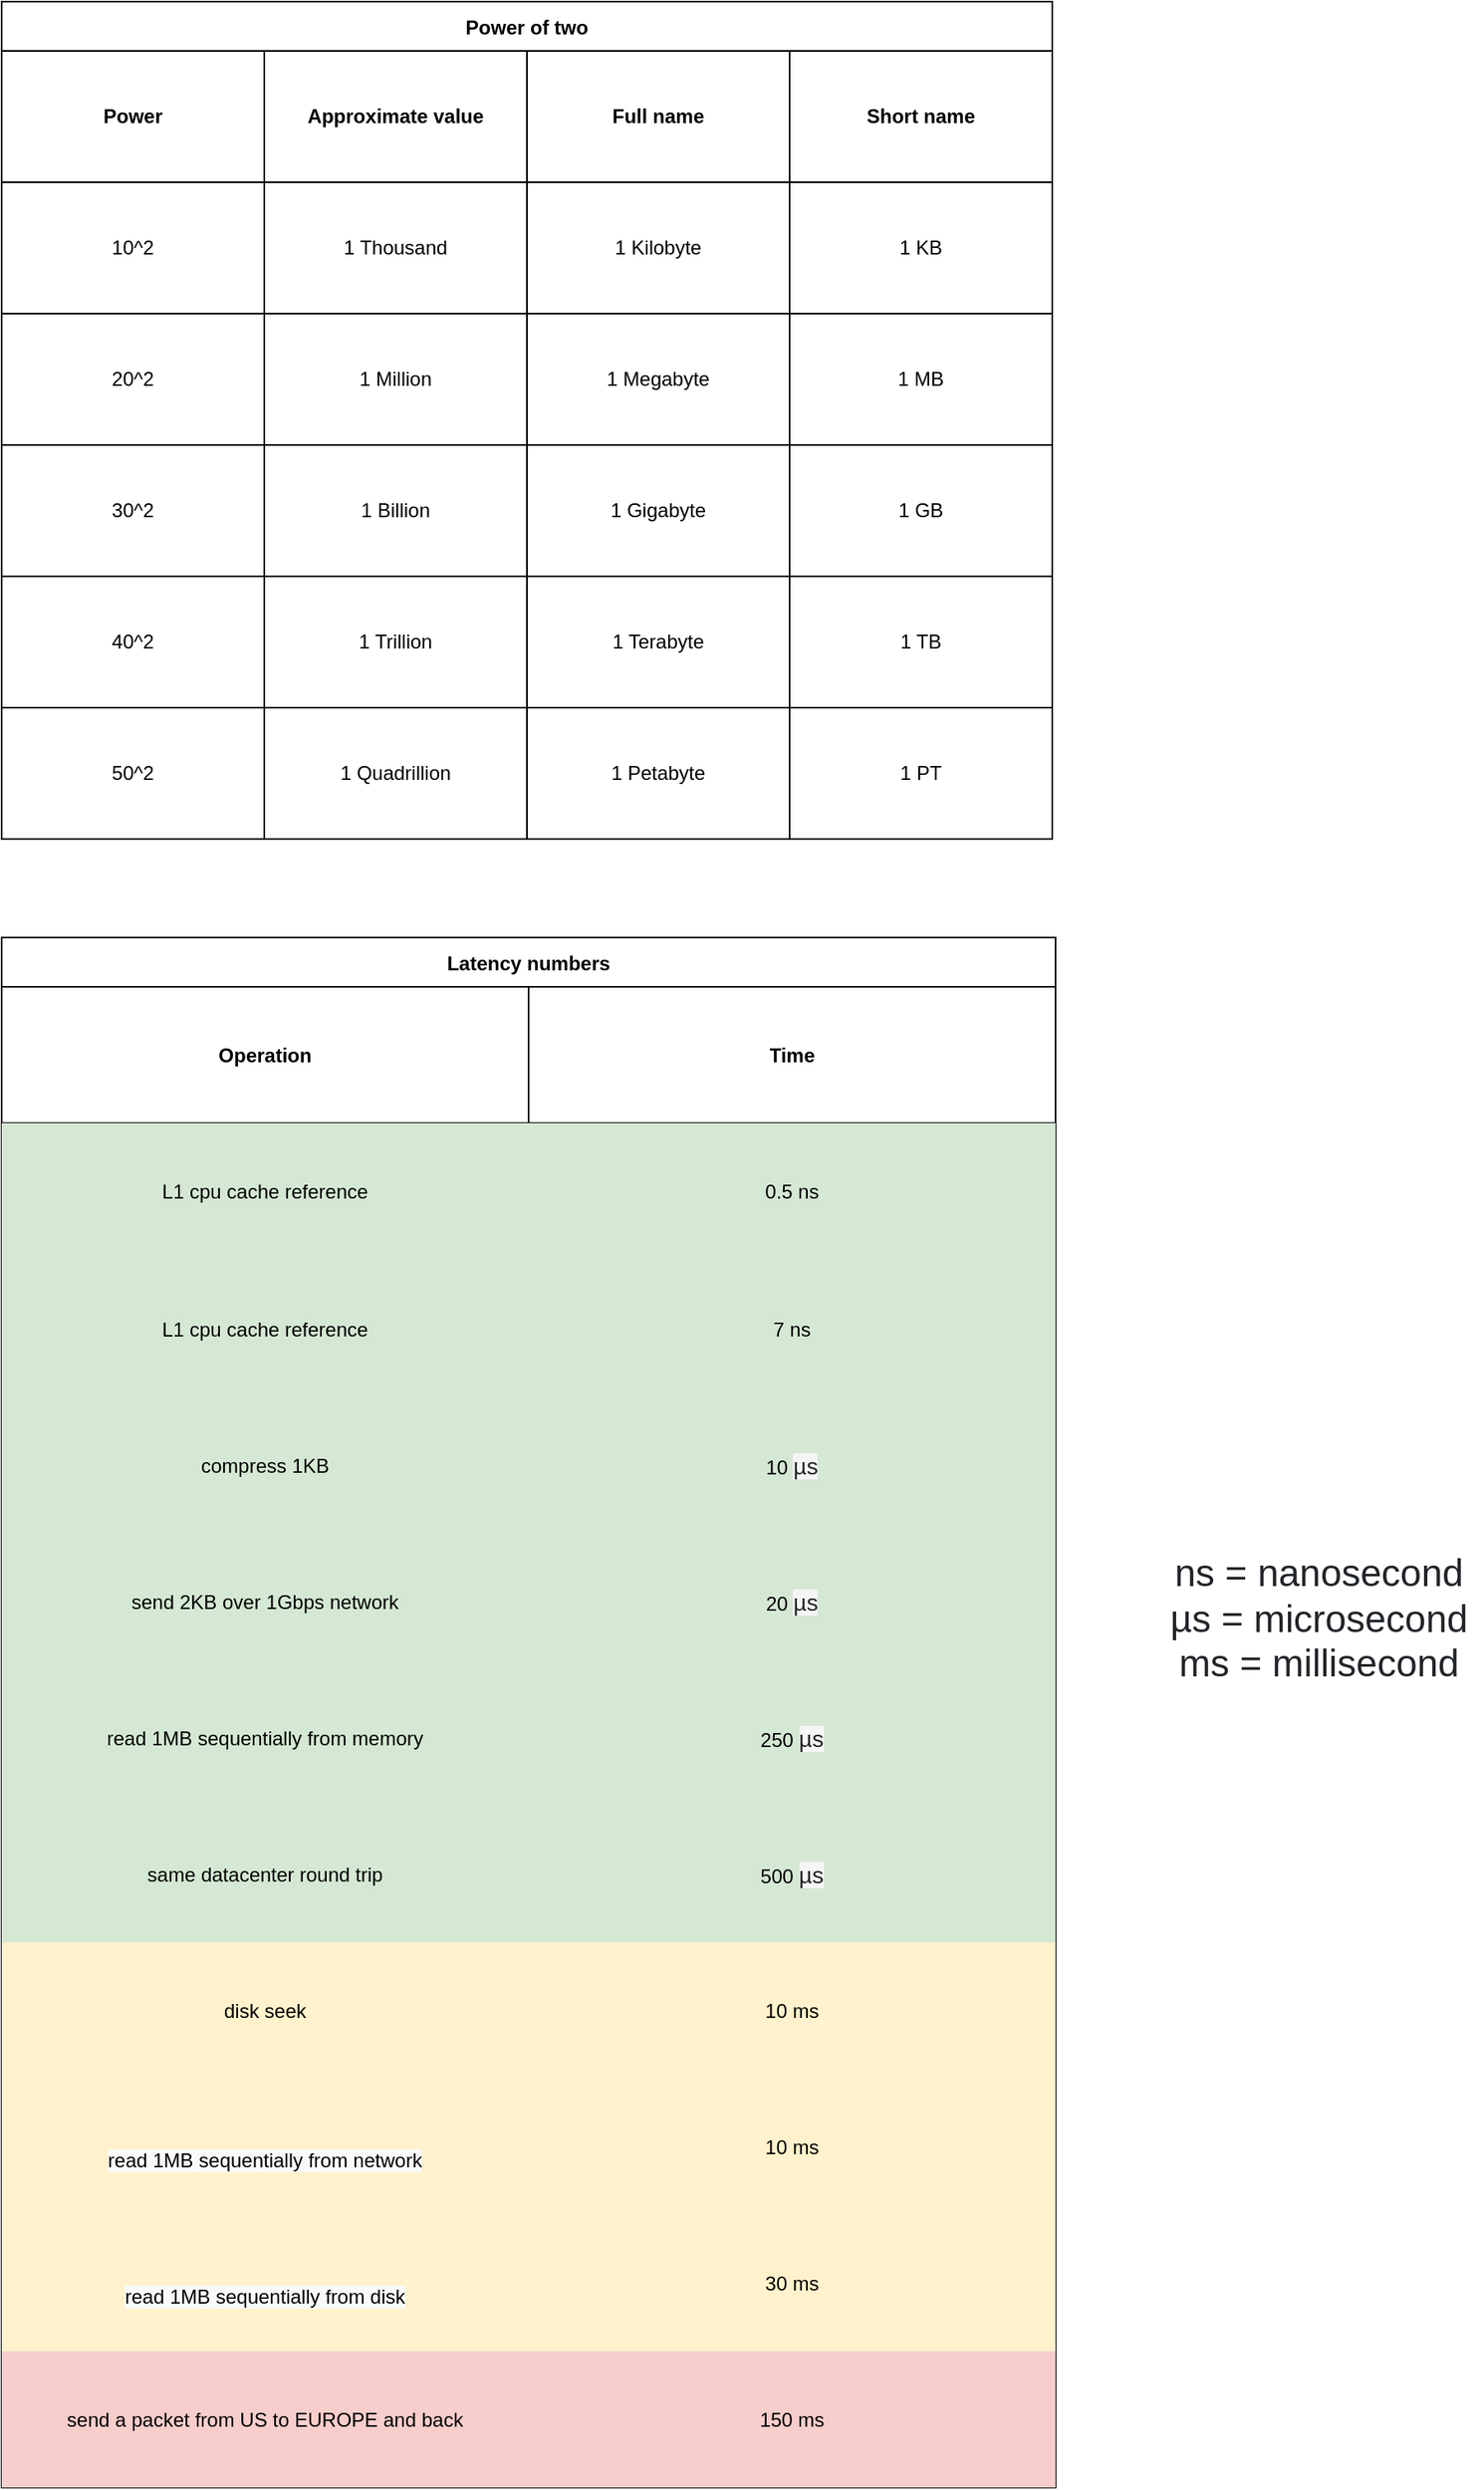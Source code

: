 <mxfile version="17.5.0" type="github">
  <diagram id="g3CtEzm-KW7EdWQkcx4e" name="Page-1">
    <mxGraphModel dx="2920" dy="-4388" grid="1" gridSize="10" guides="1" tooltips="1" connect="1" arrows="1" fold="1" page="1" pageScale="1" pageWidth="850" pageHeight="1100" math="0" shadow="0">
      <root>
        <mxCell id="0" />
        <mxCell id="1" parent="0" />
        <mxCell id="K6x-xO4snEjp7yJNrdDc-1" value="Power of two" style="shape=table;startSize=30;container=1;collapsible=0;childLayout=tableLayout;fontStyle=1;align=center;" vertex="1" parent="1">
          <mxGeometry x="-1052" y="5600" width="640" height="510" as="geometry" />
        </mxCell>
        <mxCell id="K6x-xO4snEjp7yJNrdDc-2" style="shape=tableRow;horizontal=0;startSize=0;swimlaneHead=0;swimlaneBody=0;top=0;left=0;bottom=0;right=0;collapsible=0;dropTarget=0;fillColor=none;points=[[0,0.5],[1,0.5]];portConstraint=eastwest;" vertex="1" parent="K6x-xO4snEjp7yJNrdDc-1">
          <mxGeometry y="30" width="640" height="80" as="geometry" />
        </mxCell>
        <mxCell id="K6x-xO4snEjp7yJNrdDc-3" value="&lt;b&gt;Power&lt;/b&gt;" style="shape=partialRectangle;html=1;whiteSpace=wrap;connectable=0;fillColor=none;top=0;left=0;bottom=0;right=0;overflow=hidden;" vertex="1" parent="K6x-xO4snEjp7yJNrdDc-2">
          <mxGeometry width="160" height="80" as="geometry">
            <mxRectangle width="160" height="80" as="alternateBounds" />
          </mxGeometry>
        </mxCell>
        <mxCell id="K6x-xO4snEjp7yJNrdDc-4" value="&lt;b&gt;Approximate value&lt;/b&gt;" style="shape=partialRectangle;html=1;whiteSpace=wrap;connectable=0;fillColor=none;top=0;left=0;bottom=0;right=0;overflow=hidden;" vertex="1" parent="K6x-xO4snEjp7yJNrdDc-2">
          <mxGeometry x="160" width="160" height="80" as="geometry">
            <mxRectangle width="160" height="80" as="alternateBounds" />
          </mxGeometry>
        </mxCell>
        <mxCell id="K6x-xO4snEjp7yJNrdDc-5" value="&lt;b&gt;Full name&lt;/b&gt;" style="shape=partialRectangle;html=1;whiteSpace=wrap;connectable=0;fillColor=none;top=0;left=0;bottom=0;right=0;overflow=hidden;" vertex="1" parent="K6x-xO4snEjp7yJNrdDc-2">
          <mxGeometry x="320" width="160" height="80" as="geometry">
            <mxRectangle width="160" height="80" as="alternateBounds" />
          </mxGeometry>
        </mxCell>
        <mxCell id="K6x-xO4snEjp7yJNrdDc-6" value="&lt;b&gt;Short name&lt;/b&gt;" style="shape=partialRectangle;html=1;whiteSpace=wrap;connectable=0;fillColor=none;top=0;left=0;bottom=0;right=0;overflow=hidden;" vertex="1" parent="K6x-xO4snEjp7yJNrdDc-2">
          <mxGeometry x="480" width="160" height="80" as="geometry">
            <mxRectangle width="160" height="80" as="alternateBounds" />
          </mxGeometry>
        </mxCell>
        <mxCell id="K6x-xO4snEjp7yJNrdDc-7" value="" style="shape=tableRow;horizontal=0;startSize=0;swimlaneHead=0;swimlaneBody=0;top=0;left=0;bottom=0;right=0;collapsible=0;dropTarget=0;fillColor=none;points=[[0,0.5],[1,0.5]];portConstraint=eastwest;" vertex="1" parent="K6x-xO4snEjp7yJNrdDc-1">
          <mxGeometry y="110" width="640" height="80" as="geometry" />
        </mxCell>
        <mxCell id="K6x-xO4snEjp7yJNrdDc-8" value="10^2" style="shape=partialRectangle;html=1;whiteSpace=wrap;connectable=0;fillColor=none;top=0;left=0;bottom=0;right=0;overflow=hidden;" vertex="1" parent="K6x-xO4snEjp7yJNrdDc-7">
          <mxGeometry width="160" height="80" as="geometry">
            <mxRectangle width="160" height="80" as="alternateBounds" />
          </mxGeometry>
        </mxCell>
        <mxCell id="K6x-xO4snEjp7yJNrdDc-9" value="1 Thousand" style="shape=partialRectangle;html=1;whiteSpace=wrap;connectable=0;fillColor=none;top=0;left=0;bottom=0;right=0;overflow=hidden;" vertex="1" parent="K6x-xO4snEjp7yJNrdDc-7">
          <mxGeometry x="160" width="160" height="80" as="geometry">
            <mxRectangle width="160" height="80" as="alternateBounds" />
          </mxGeometry>
        </mxCell>
        <mxCell id="K6x-xO4snEjp7yJNrdDc-10" value="1 Kilobyte" style="shape=partialRectangle;html=1;whiteSpace=wrap;connectable=0;fillColor=none;top=0;left=0;bottom=0;right=0;overflow=hidden;" vertex="1" parent="K6x-xO4snEjp7yJNrdDc-7">
          <mxGeometry x="320" width="160" height="80" as="geometry">
            <mxRectangle width="160" height="80" as="alternateBounds" />
          </mxGeometry>
        </mxCell>
        <mxCell id="K6x-xO4snEjp7yJNrdDc-11" value="1 KB" style="shape=partialRectangle;html=1;whiteSpace=wrap;connectable=0;fillColor=none;top=0;left=0;bottom=0;right=0;overflow=hidden;" vertex="1" parent="K6x-xO4snEjp7yJNrdDc-7">
          <mxGeometry x="480" width="160" height="80" as="geometry">
            <mxRectangle width="160" height="80" as="alternateBounds" />
          </mxGeometry>
        </mxCell>
        <mxCell id="K6x-xO4snEjp7yJNrdDc-12" value="" style="shape=tableRow;horizontal=0;startSize=0;swimlaneHead=0;swimlaneBody=0;top=0;left=0;bottom=0;right=0;collapsible=0;dropTarget=0;fillColor=none;points=[[0,0.5],[1,0.5]];portConstraint=eastwest;" vertex="1" parent="K6x-xO4snEjp7yJNrdDc-1">
          <mxGeometry y="190" width="640" height="80" as="geometry" />
        </mxCell>
        <mxCell id="K6x-xO4snEjp7yJNrdDc-13" value="20^2" style="shape=partialRectangle;html=1;whiteSpace=wrap;connectable=0;fillColor=none;top=0;left=0;bottom=0;right=0;overflow=hidden;" vertex="1" parent="K6x-xO4snEjp7yJNrdDc-12">
          <mxGeometry width="160" height="80" as="geometry">
            <mxRectangle width="160" height="80" as="alternateBounds" />
          </mxGeometry>
        </mxCell>
        <mxCell id="K6x-xO4snEjp7yJNrdDc-14" value="1 Million" style="shape=partialRectangle;html=1;whiteSpace=wrap;connectable=0;fillColor=none;top=0;left=0;bottom=0;right=0;overflow=hidden;" vertex="1" parent="K6x-xO4snEjp7yJNrdDc-12">
          <mxGeometry x="160" width="160" height="80" as="geometry">
            <mxRectangle width="160" height="80" as="alternateBounds" />
          </mxGeometry>
        </mxCell>
        <mxCell id="K6x-xO4snEjp7yJNrdDc-15" value="1 Megabyte" style="shape=partialRectangle;html=1;whiteSpace=wrap;connectable=0;fillColor=none;top=0;left=0;bottom=0;right=0;overflow=hidden;" vertex="1" parent="K6x-xO4snEjp7yJNrdDc-12">
          <mxGeometry x="320" width="160" height="80" as="geometry">
            <mxRectangle width="160" height="80" as="alternateBounds" />
          </mxGeometry>
        </mxCell>
        <mxCell id="K6x-xO4snEjp7yJNrdDc-16" value="1 MB" style="shape=partialRectangle;html=1;whiteSpace=wrap;connectable=0;fillColor=none;top=0;left=0;bottom=0;right=0;overflow=hidden;" vertex="1" parent="K6x-xO4snEjp7yJNrdDc-12">
          <mxGeometry x="480" width="160" height="80" as="geometry">
            <mxRectangle width="160" height="80" as="alternateBounds" />
          </mxGeometry>
        </mxCell>
        <mxCell id="K6x-xO4snEjp7yJNrdDc-17" value="" style="shape=tableRow;horizontal=0;startSize=0;swimlaneHead=0;swimlaneBody=0;top=0;left=0;bottom=0;right=0;collapsible=0;dropTarget=0;fillColor=none;points=[[0,0.5],[1,0.5]];portConstraint=eastwest;" vertex="1" parent="K6x-xO4snEjp7yJNrdDc-1">
          <mxGeometry y="270" width="640" height="80" as="geometry" />
        </mxCell>
        <mxCell id="K6x-xO4snEjp7yJNrdDc-18" value="30^2" style="shape=partialRectangle;html=1;whiteSpace=wrap;connectable=0;fillColor=none;top=0;left=0;bottom=0;right=0;overflow=hidden;" vertex="1" parent="K6x-xO4snEjp7yJNrdDc-17">
          <mxGeometry width="160" height="80" as="geometry">
            <mxRectangle width="160" height="80" as="alternateBounds" />
          </mxGeometry>
        </mxCell>
        <mxCell id="K6x-xO4snEjp7yJNrdDc-19" value="1 Billion" style="shape=partialRectangle;html=1;whiteSpace=wrap;connectable=0;fillColor=none;top=0;left=0;bottom=0;right=0;overflow=hidden;" vertex="1" parent="K6x-xO4snEjp7yJNrdDc-17">
          <mxGeometry x="160" width="160" height="80" as="geometry">
            <mxRectangle width="160" height="80" as="alternateBounds" />
          </mxGeometry>
        </mxCell>
        <mxCell id="K6x-xO4snEjp7yJNrdDc-20" value="1 Gigabyte" style="shape=partialRectangle;html=1;whiteSpace=wrap;connectable=0;fillColor=none;top=0;left=0;bottom=0;right=0;overflow=hidden;" vertex="1" parent="K6x-xO4snEjp7yJNrdDc-17">
          <mxGeometry x="320" width="160" height="80" as="geometry">
            <mxRectangle width="160" height="80" as="alternateBounds" />
          </mxGeometry>
        </mxCell>
        <mxCell id="K6x-xO4snEjp7yJNrdDc-21" value="1 GB" style="shape=partialRectangle;html=1;whiteSpace=wrap;connectable=0;fillColor=none;top=0;left=0;bottom=0;right=0;overflow=hidden;" vertex="1" parent="K6x-xO4snEjp7yJNrdDc-17">
          <mxGeometry x="480" width="160" height="80" as="geometry">
            <mxRectangle width="160" height="80" as="alternateBounds" />
          </mxGeometry>
        </mxCell>
        <mxCell id="K6x-xO4snEjp7yJNrdDc-22" style="shape=tableRow;horizontal=0;startSize=0;swimlaneHead=0;swimlaneBody=0;top=0;left=0;bottom=0;right=0;collapsible=0;dropTarget=0;fillColor=none;points=[[0,0.5],[1,0.5]];portConstraint=eastwest;" vertex="1" parent="K6x-xO4snEjp7yJNrdDc-1">
          <mxGeometry y="350" width="640" height="80" as="geometry" />
        </mxCell>
        <mxCell id="K6x-xO4snEjp7yJNrdDc-23" value="40^2" style="shape=partialRectangle;html=1;whiteSpace=wrap;connectable=0;fillColor=none;top=0;left=0;bottom=0;right=0;overflow=hidden;" vertex="1" parent="K6x-xO4snEjp7yJNrdDc-22">
          <mxGeometry width="160" height="80" as="geometry">
            <mxRectangle width="160" height="80" as="alternateBounds" />
          </mxGeometry>
        </mxCell>
        <mxCell id="K6x-xO4snEjp7yJNrdDc-24" value="1 Trillion" style="shape=partialRectangle;html=1;whiteSpace=wrap;connectable=0;fillColor=none;top=0;left=0;bottom=0;right=0;overflow=hidden;" vertex="1" parent="K6x-xO4snEjp7yJNrdDc-22">
          <mxGeometry x="160" width="160" height="80" as="geometry">
            <mxRectangle width="160" height="80" as="alternateBounds" />
          </mxGeometry>
        </mxCell>
        <mxCell id="K6x-xO4snEjp7yJNrdDc-25" value="1 Terabyte" style="shape=partialRectangle;html=1;whiteSpace=wrap;connectable=0;fillColor=none;top=0;left=0;bottom=0;right=0;overflow=hidden;" vertex="1" parent="K6x-xO4snEjp7yJNrdDc-22">
          <mxGeometry x="320" width="160" height="80" as="geometry">
            <mxRectangle width="160" height="80" as="alternateBounds" />
          </mxGeometry>
        </mxCell>
        <mxCell id="K6x-xO4snEjp7yJNrdDc-26" value="1 TB" style="shape=partialRectangle;html=1;whiteSpace=wrap;connectable=0;fillColor=none;top=0;left=0;bottom=0;right=0;overflow=hidden;" vertex="1" parent="K6x-xO4snEjp7yJNrdDc-22">
          <mxGeometry x="480" width="160" height="80" as="geometry">
            <mxRectangle width="160" height="80" as="alternateBounds" />
          </mxGeometry>
        </mxCell>
        <mxCell id="K6x-xO4snEjp7yJNrdDc-27" style="shape=tableRow;horizontal=0;startSize=0;swimlaneHead=0;swimlaneBody=0;top=0;left=0;bottom=0;right=0;collapsible=0;dropTarget=0;fillColor=none;points=[[0,0.5],[1,0.5]];portConstraint=eastwest;" vertex="1" parent="K6x-xO4snEjp7yJNrdDc-1">
          <mxGeometry y="430" width="640" height="80" as="geometry" />
        </mxCell>
        <mxCell id="K6x-xO4snEjp7yJNrdDc-28" value="50^2" style="shape=partialRectangle;html=1;whiteSpace=wrap;connectable=0;fillColor=none;top=0;left=0;bottom=0;right=0;overflow=hidden;" vertex="1" parent="K6x-xO4snEjp7yJNrdDc-27">
          <mxGeometry width="160" height="80" as="geometry">
            <mxRectangle width="160" height="80" as="alternateBounds" />
          </mxGeometry>
        </mxCell>
        <mxCell id="K6x-xO4snEjp7yJNrdDc-29" value="1 Quadrillion" style="shape=partialRectangle;html=1;whiteSpace=wrap;connectable=0;fillColor=none;top=0;left=0;bottom=0;right=0;overflow=hidden;" vertex="1" parent="K6x-xO4snEjp7yJNrdDc-27">
          <mxGeometry x="160" width="160" height="80" as="geometry">
            <mxRectangle width="160" height="80" as="alternateBounds" />
          </mxGeometry>
        </mxCell>
        <mxCell id="K6x-xO4snEjp7yJNrdDc-30" value="1 Petabyte" style="shape=partialRectangle;html=1;whiteSpace=wrap;connectable=0;fillColor=none;top=0;left=0;bottom=0;right=0;overflow=hidden;" vertex="1" parent="K6x-xO4snEjp7yJNrdDc-27">
          <mxGeometry x="320" width="160" height="80" as="geometry">
            <mxRectangle width="160" height="80" as="alternateBounds" />
          </mxGeometry>
        </mxCell>
        <mxCell id="K6x-xO4snEjp7yJNrdDc-31" value="1 PT" style="shape=partialRectangle;html=1;whiteSpace=wrap;connectable=0;fillColor=none;top=0;left=0;bottom=0;right=0;overflow=hidden;" vertex="1" parent="K6x-xO4snEjp7yJNrdDc-27">
          <mxGeometry x="480" width="160" height="80" as="geometry">
            <mxRectangle width="160" height="80" as="alternateBounds" />
          </mxGeometry>
        </mxCell>
        <mxCell id="K6x-xO4snEjp7yJNrdDc-32" value="Latency numbers" style="shape=table;startSize=30;container=1;collapsible=0;childLayout=tableLayout;fontStyle=1;align=center;" vertex="1" parent="1">
          <mxGeometry x="-1052" y="6170" width="642" height="944" as="geometry" />
        </mxCell>
        <mxCell id="K6x-xO4snEjp7yJNrdDc-33" value="" style="shape=tableRow;horizontal=0;startSize=0;swimlaneHead=0;swimlaneBody=0;top=0;left=0;bottom=0;right=0;collapsible=0;dropTarget=0;fillColor=none;points=[[0,0.5],[1,0.5]];portConstraint=eastwest;" vertex="1" parent="K6x-xO4snEjp7yJNrdDc-32">
          <mxGeometry y="30" width="642" height="83" as="geometry" />
        </mxCell>
        <mxCell id="K6x-xO4snEjp7yJNrdDc-34" value="&lt;b&gt;Operation&lt;/b&gt;" style="shape=partialRectangle;html=1;whiteSpace=wrap;connectable=0;fillColor=none;top=0;left=0;bottom=0;right=0;overflow=hidden;" vertex="1" parent="K6x-xO4snEjp7yJNrdDc-33">
          <mxGeometry width="321" height="83" as="geometry">
            <mxRectangle width="321" height="83" as="alternateBounds" />
          </mxGeometry>
        </mxCell>
        <mxCell id="K6x-xO4snEjp7yJNrdDc-35" value="&lt;b&gt;Time&lt;/b&gt;" style="shape=partialRectangle;html=1;whiteSpace=wrap;connectable=0;fillColor=none;top=0;left=0;bottom=0;right=0;overflow=hidden;" vertex="1" parent="K6x-xO4snEjp7yJNrdDc-33">
          <mxGeometry x="321" width="321" height="83" as="geometry">
            <mxRectangle width="321" height="83" as="alternateBounds" />
          </mxGeometry>
        </mxCell>
        <mxCell id="K6x-xO4snEjp7yJNrdDc-37" value="" style="shape=tableRow;horizontal=0;startSize=0;swimlaneHead=0;swimlaneBody=0;top=0;left=0;bottom=0;right=0;collapsible=0;dropTarget=0;fillColor=none;points=[[0,0.5],[1,0.5]];portConstraint=eastwest;" vertex="1" parent="K6x-xO4snEjp7yJNrdDc-32">
          <mxGeometry y="113" width="642" height="84" as="geometry" />
        </mxCell>
        <mxCell id="K6x-xO4snEjp7yJNrdDc-38" value="L1 cpu cache reference" style="shape=partialRectangle;html=1;whiteSpace=wrap;connectable=0;fillColor=#d5e8d4;top=0;left=0;bottom=0;right=0;overflow=hidden;strokeColor=#82b366;" vertex="1" parent="K6x-xO4snEjp7yJNrdDc-37">
          <mxGeometry width="321" height="84" as="geometry">
            <mxRectangle width="321" height="84" as="alternateBounds" />
          </mxGeometry>
        </mxCell>
        <mxCell id="K6x-xO4snEjp7yJNrdDc-39" value="0.5 ns" style="shape=partialRectangle;html=1;whiteSpace=wrap;connectable=0;fillColor=#d5e8d4;top=0;left=0;bottom=0;right=0;overflow=hidden;strokeColor=#82b366;" vertex="1" parent="K6x-xO4snEjp7yJNrdDc-37">
          <mxGeometry x="321" width="321" height="84" as="geometry">
            <mxRectangle width="321" height="84" as="alternateBounds" />
          </mxGeometry>
        </mxCell>
        <mxCell id="K6x-xO4snEjp7yJNrdDc-41" value="" style="shape=tableRow;horizontal=0;startSize=0;swimlaneHead=0;swimlaneBody=0;top=0;left=0;bottom=0;right=0;collapsible=0;dropTarget=0;fillColor=none;points=[[0,0.5],[1,0.5]];portConstraint=eastwest;" vertex="1" parent="K6x-xO4snEjp7yJNrdDc-32">
          <mxGeometry y="197" width="642" height="83" as="geometry" />
        </mxCell>
        <mxCell id="K6x-xO4snEjp7yJNrdDc-42" value="&lt;span&gt;L1 cpu cache reference&lt;/span&gt;" style="shape=partialRectangle;html=1;whiteSpace=wrap;connectable=0;fillColor=#d5e8d4;top=0;left=0;bottom=0;right=0;overflow=hidden;strokeColor=#82b366;" vertex="1" parent="K6x-xO4snEjp7yJNrdDc-41">
          <mxGeometry width="321" height="83" as="geometry">
            <mxRectangle width="321" height="83" as="alternateBounds" />
          </mxGeometry>
        </mxCell>
        <mxCell id="K6x-xO4snEjp7yJNrdDc-43" value="7 ns" style="shape=partialRectangle;html=1;whiteSpace=wrap;connectable=0;fillColor=#d5e8d4;top=0;left=0;bottom=0;right=0;overflow=hidden;strokeColor=#82b366;" vertex="1" parent="K6x-xO4snEjp7yJNrdDc-41">
          <mxGeometry x="321" width="321" height="83" as="geometry">
            <mxRectangle width="321" height="83" as="alternateBounds" />
          </mxGeometry>
        </mxCell>
        <mxCell id="K6x-xO4snEjp7yJNrdDc-46" style="shape=tableRow;horizontal=0;startSize=0;swimlaneHead=0;swimlaneBody=0;top=0;left=0;bottom=0;right=0;collapsible=0;dropTarget=0;fillColor=none;points=[[0,0.5],[1,0.5]];portConstraint=eastwest;" vertex="1" parent="K6x-xO4snEjp7yJNrdDc-32">
          <mxGeometry y="280" width="642" height="83" as="geometry" />
        </mxCell>
        <mxCell id="K6x-xO4snEjp7yJNrdDc-47" value="compress 1KB" style="shape=partialRectangle;html=1;whiteSpace=wrap;connectable=0;fillColor=#d5e8d4;top=0;left=0;bottom=0;right=0;overflow=hidden;strokeColor=#82b366;" vertex="1" parent="K6x-xO4snEjp7yJNrdDc-46">
          <mxGeometry width="321" height="83" as="geometry">
            <mxRectangle width="321" height="83" as="alternateBounds" />
          </mxGeometry>
        </mxCell>
        <mxCell id="K6x-xO4snEjp7yJNrdDc-48" value="10&amp;nbsp;&lt;span style=&quot;color: rgb(33 , 37 , 41) ; font-family: , &amp;#34;blinkmacsystemfont&amp;#34; , &amp;#34;segoe ui&amp;#34; , &amp;#34;pingfang sc&amp;#34; , &amp;#34;hiragino sans gb&amp;#34; , &amp;#34;microsoft yahei&amp;#34; , &amp;#34;helvetica neue&amp;#34; , &amp;#34;helvetica&amp;#34; , &amp;#34;arial&amp;#34; , sans-serif , &amp;#34;apple color emoji&amp;#34; , &amp;#34;segoe ui emoji&amp;#34; , &amp;#34;segoe ui symbol&amp;#34; ; font-size: 14px ; background-color: rgb(245 , 245 , 245)&quot;&gt;µs&lt;/span&gt;" style="shape=partialRectangle;html=1;whiteSpace=wrap;connectable=0;fillColor=#d5e8d4;top=0;left=0;bottom=0;right=0;overflow=hidden;strokeColor=#82b366;" vertex="1" parent="K6x-xO4snEjp7yJNrdDc-46">
          <mxGeometry x="321" width="321" height="83" as="geometry">
            <mxRectangle width="321" height="83" as="alternateBounds" />
          </mxGeometry>
        </mxCell>
        <mxCell id="K6x-xO4snEjp7yJNrdDc-49" style="shape=tableRow;horizontal=0;startSize=0;swimlaneHead=0;swimlaneBody=0;top=0;left=0;bottom=0;right=0;collapsible=0;dropTarget=0;fillColor=none;points=[[0,0.5],[1,0.5]];portConstraint=eastwest;" vertex="1" parent="K6x-xO4snEjp7yJNrdDc-32">
          <mxGeometry y="363" width="642" height="83" as="geometry" />
        </mxCell>
        <mxCell id="K6x-xO4snEjp7yJNrdDc-50" value="send 2KB over 1Gbps network" style="shape=partialRectangle;html=1;whiteSpace=wrap;connectable=0;fillColor=#d5e8d4;top=0;left=0;bottom=0;right=0;overflow=hidden;strokeColor=#82b366;" vertex="1" parent="K6x-xO4snEjp7yJNrdDc-49">
          <mxGeometry width="321" height="83" as="geometry">
            <mxRectangle width="321" height="83" as="alternateBounds" />
          </mxGeometry>
        </mxCell>
        <mxCell id="K6x-xO4snEjp7yJNrdDc-51" value="20&amp;nbsp;&lt;span style=&quot;color: rgb(33 , 37 , 41) ; font-family: , &amp;#34;blinkmacsystemfont&amp;#34; , &amp;#34;segoe ui&amp;#34; , &amp;#34;pingfang sc&amp;#34; , &amp;#34;hiragino sans gb&amp;#34; , &amp;#34;microsoft yahei&amp;#34; , &amp;#34;helvetica neue&amp;#34; , &amp;#34;helvetica&amp;#34; , &amp;#34;arial&amp;#34; , sans-serif , &amp;#34;apple color emoji&amp;#34; , &amp;#34;segoe ui emoji&amp;#34; , &amp;#34;segoe ui symbol&amp;#34; ; font-size: 14px ; background-color: rgb(245 , 245 , 245)&quot;&gt;µs&lt;/span&gt;" style="shape=partialRectangle;html=1;whiteSpace=wrap;connectable=0;fillColor=#d5e8d4;top=0;left=0;bottom=0;right=0;overflow=hidden;strokeColor=#82b366;" vertex="1" parent="K6x-xO4snEjp7yJNrdDc-49">
          <mxGeometry x="321" width="321" height="83" as="geometry">
            <mxRectangle width="321" height="83" as="alternateBounds" />
          </mxGeometry>
        </mxCell>
        <mxCell id="K6x-xO4snEjp7yJNrdDc-52" style="shape=tableRow;horizontal=0;startSize=0;swimlaneHead=0;swimlaneBody=0;top=0;left=0;bottom=0;right=0;collapsible=0;dropTarget=0;fillColor=none;points=[[0,0.5],[1,0.5]];portConstraint=eastwest;" vertex="1" parent="K6x-xO4snEjp7yJNrdDc-32">
          <mxGeometry y="446" width="642" height="83" as="geometry" />
        </mxCell>
        <mxCell id="K6x-xO4snEjp7yJNrdDc-53" value="read 1MB sequentially from memory" style="shape=partialRectangle;html=1;whiteSpace=wrap;connectable=0;fillColor=#d5e8d4;top=0;left=0;bottom=0;right=0;overflow=hidden;strokeColor=#82b366;" vertex="1" parent="K6x-xO4snEjp7yJNrdDc-52">
          <mxGeometry width="321" height="83" as="geometry">
            <mxRectangle width="321" height="83" as="alternateBounds" />
          </mxGeometry>
        </mxCell>
        <mxCell id="K6x-xO4snEjp7yJNrdDc-54" value="250&amp;nbsp;&lt;span style=&quot;color: rgb(33 , 37 , 41) ; font-family: , &amp;#34;blinkmacsystemfont&amp;#34; , &amp;#34;segoe ui&amp;#34; , &amp;#34;pingfang sc&amp;#34; , &amp;#34;hiragino sans gb&amp;#34; , &amp;#34;microsoft yahei&amp;#34; , &amp;#34;helvetica neue&amp;#34; , &amp;#34;helvetica&amp;#34; , &amp;#34;arial&amp;#34; , sans-serif , &amp;#34;apple color emoji&amp;#34; , &amp;#34;segoe ui emoji&amp;#34; , &amp;#34;segoe ui symbol&amp;#34; ; font-size: 14px ; background-color: rgb(245 , 245 , 245)&quot;&gt;µs&lt;/span&gt;" style="shape=partialRectangle;html=1;whiteSpace=wrap;connectable=0;fillColor=#d5e8d4;top=0;left=0;bottom=0;right=0;overflow=hidden;strokeColor=#82b366;" vertex="1" parent="K6x-xO4snEjp7yJNrdDc-52">
          <mxGeometry x="321" width="321" height="83" as="geometry">
            <mxRectangle width="321" height="83" as="alternateBounds" />
          </mxGeometry>
        </mxCell>
        <mxCell id="K6x-xO4snEjp7yJNrdDc-55" style="shape=tableRow;horizontal=0;startSize=0;swimlaneHead=0;swimlaneBody=0;top=0;left=0;bottom=0;right=0;collapsible=0;dropTarget=0;fillColor=none;points=[[0,0.5],[1,0.5]];portConstraint=eastwest;" vertex="1" parent="K6x-xO4snEjp7yJNrdDc-32">
          <mxGeometry y="529" width="642" height="83" as="geometry" />
        </mxCell>
        <mxCell id="K6x-xO4snEjp7yJNrdDc-56" value="same datacenter round trip" style="shape=partialRectangle;html=1;whiteSpace=wrap;connectable=0;fillColor=#d5e8d4;top=0;left=0;bottom=0;right=0;overflow=hidden;strokeColor=#82b366;" vertex="1" parent="K6x-xO4snEjp7yJNrdDc-55">
          <mxGeometry width="321" height="83" as="geometry">
            <mxRectangle width="321" height="83" as="alternateBounds" />
          </mxGeometry>
        </mxCell>
        <mxCell id="K6x-xO4snEjp7yJNrdDc-57" value="500&amp;nbsp;&lt;span style=&quot;color: rgb(33 , 37 , 41) ; font-family: , &amp;#34;blinkmacsystemfont&amp;#34; , &amp;#34;segoe ui&amp;#34; , &amp;#34;pingfang sc&amp;#34; , &amp;#34;hiragino sans gb&amp;#34; , &amp;#34;microsoft yahei&amp;#34; , &amp;#34;helvetica neue&amp;#34; , &amp;#34;helvetica&amp;#34; , &amp;#34;arial&amp;#34; , sans-serif , &amp;#34;apple color emoji&amp;#34; , &amp;#34;segoe ui emoji&amp;#34; , &amp;#34;segoe ui symbol&amp;#34; ; font-size: 14px ; background-color: rgb(245 , 245 , 245)&quot;&gt;µs&lt;/span&gt;" style="shape=partialRectangle;html=1;whiteSpace=wrap;connectable=0;fillColor=#d5e8d4;top=0;left=0;bottom=0;right=0;overflow=hidden;strokeColor=#82b366;" vertex="1" parent="K6x-xO4snEjp7yJNrdDc-55">
          <mxGeometry x="321" width="321" height="83" as="geometry">
            <mxRectangle width="321" height="83" as="alternateBounds" />
          </mxGeometry>
        </mxCell>
        <mxCell id="K6x-xO4snEjp7yJNrdDc-58" style="shape=tableRow;horizontal=0;startSize=0;swimlaneHead=0;swimlaneBody=0;top=0;left=0;bottom=0;right=0;collapsible=0;dropTarget=0;fillColor=none;points=[[0,0.5],[1,0.5]];portConstraint=eastwest;" vertex="1" parent="K6x-xO4snEjp7yJNrdDc-32">
          <mxGeometry y="612" width="642" height="83" as="geometry" />
        </mxCell>
        <mxCell id="K6x-xO4snEjp7yJNrdDc-59" value="disk seek" style="shape=partialRectangle;html=1;whiteSpace=wrap;connectable=0;fillColor=#fff2cc;top=0;left=0;bottom=0;right=0;overflow=hidden;strokeColor=#d6b656;" vertex="1" parent="K6x-xO4snEjp7yJNrdDc-58">
          <mxGeometry width="321" height="83" as="geometry">
            <mxRectangle width="321" height="83" as="alternateBounds" />
          </mxGeometry>
        </mxCell>
        <mxCell id="K6x-xO4snEjp7yJNrdDc-60" value="10 ms" style="shape=partialRectangle;html=1;whiteSpace=wrap;connectable=0;fillColor=#fff2cc;top=0;left=0;bottom=0;right=0;overflow=hidden;strokeColor=#d6b656;" vertex="1" parent="K6x-xO4snEjp7yJNrdDc-58">
          <mxGeometry x="321" width="321" height="83" as="geometry">
            <mxRectangle width="321" height="83" as="alternateBounds" />
          </mxGeometry>
        </mxCell>
        <mxCell id="K6x-xO4snEjp7yJNrdDc-61" style="shape=tableRow;horizontal=0;startSize=0;swimlaneHead=0;swimlaneBody=0;top=0;left=0;bottom=0;right=0;collapsible=0;dropTarget=0;fillColor=none;points=[[0,0.5],[1,0.5]];portConstraint=eastwest;" vertex="1" parent="K6x-xO4snEjp7yJNrdDc-32">
          <mxGeometry y="695" width="642" height="83" as="geometry" />
        </mxCell>
        <mxCell id="K6x-xO4snEjp7yJNrdDc-62" value="&lt;br&gt;&lt;span style=&quot;color: rgb(0 , 0 , 0) ; font-family: &amp;#34;helvetica&amp;#34; ; font-size: 12px ; font-style: normal ; font-weight: 400 ; letter-spacing: normal ; text-align: center ; text-indent: 0px ; text-transform: none ; word-spacing: 0px ; background-color: rgb(248 , 249 , 250) ; display: inline ; float: none&quot;&gt;read 1MB sequentially from network&lt;/span&gt;" style="shape=partialRectangle;html=1;whiteSpace=wrap;connectable=0;fillColor=#fff2cc;top=0;left=0;bottom=0;right=0;overflow=hidden;strokeColor=#d6b656;" vertex="1" parent="K6x-xO4snEjp7yJNrdDc-61">
          <mxGeometry width="321" height="83" as="geometry">
            <mxRectangle width="321" height="83" as="alternateBounds" />
          </mxGeometry>
        </mxCell>
        <mxCell id="K6x-xO4snEjp7yJNrdDc-63" value="10 ms" style="shape=partialRectangle;html=1;whiteSpace=wrap;connectable=0;fillColor=#fff2cc;top=0;left=0;bottom=0;right=0;overflow=hidden;strokeColor=#d6b656;" vertex="1" parent="K6x-xO4snEjp7yJNrdDc-61">
          <mxGeometry x="321" width="321" height="83" as="geometry">
            <mxRectangle width="321" height="83" as="alternateBounds" />
          </mxGeometry>
        </mxCell>
        <mxCell id="K6x-xO4snEjp7yJNrdDc-64" style="shape=tableRow;horizontal=0;startSize=0;swimlaneHead=0;swimlaneBody=0;top=0;left=0;bottom=0;right=0;collapsible=0;dropTarget=0;fillColor=none;points=[[0,0.5],[1,0.5]];portConstraint=eastwest;" vertex="1" parent="K6x-xO4snEjp7yJNrdDc-32">
          <mxGeometry y="778" width="642" height="83" as="geometry" />
        </mxCell>
        <mxCell id="K6x-xO4snEjp7yJNrdDc-65" value="&lt;br style=&quot;color: rgb(0 , 0 , 0) ; font-family: &amp;#34;helvetica&amp;#34; ; font-size: 12px ; font-style: normal ; font-weight: 400 ; letter-spacing: normal ; text-align: center ; text-indent: 0px ; text-transform: none ; word-spacing: 0px ; background-color: rgb(248 , 249 , 250)&quot;&gt;&lt;span style=&quot;color: rgb(0 , 0 , 0) ; font-size: 12px ; font-style: normal ; font-weight: 400 ; letter-spacing: normal ; text-align: center ; text-indent: 0px ; text-transform: none ; word-spacing: 0px ; font-family: &amp;#34;helvetica&amp;#34; ; background-color: rgb(248 , 249 , 250) ; display: inline ; float: none&quot;&gt;read 1MB sequentially from disk&lt;/span&gt;" style="shape=partialRectangle;html=1;whiteSpace=wrap;connectable=0;fillColor=#fff2cc;top=0;left=0;bottom=0;right=0;overflow=hidden;strokeColor=#d6b656;" vertex="1" parent="K6x-xO4snEjp7yJNrdDc-64">
          <mxGeometry width="321" height="83" as="geometry">
            <mxRectangle width="321" height="83" as="alternateBounds" />
          </mxGeometry>
        </mxCell>
        <mxCell id="K6x-xO4snEjp7yJNrdDc-66" value="30 ms" style="shape=partialRectangle;html=1;whiteSpace=wrap;connectable=0;fillColor=#fff2cc;top=0;left=0;bottom=0;right=0;overflow=hidden;strokeColor=#d6b656;" vertex="1" parent="K6x-xO4snEjp7yJNrdDc-64">
          <mxGeometry x="321" width="321" height="83" as="geometry">
            <mxRectangle width="321" height="83" as="alternateBounds" />
          </mxGeometry>
        </mxCell>
        <mxCell id="K6x-xO4snEjp7yJNrdDc-67" style="shape=tableRow;horizontal=0;startSize=0;swimlaneHead=0;swimlaneBody=0;top=0;left=0;bottom=0;right=0;collapsible=0;dropTarget=0;fillColor=none;points=[[0,0.5],[1,0.5]];portConstraint=eastwest;" vertex="1" parent="K6x-xO4snEjp7yJNrdDc-32">
          <mxGeometry y="861" width="642" height="83" as="geometry" />
        </mxCell>
        <mxCell id="K6x-xO4snEjp7yJNrdDc-68" value="send a packet from US to EUROPE and back" style="shape=partialRectangle;html=1;whiteSpace=wrap;connectable=0;fillColor=#f8cecc;top=0;left=0;bottom=0;right=0;overflow=hidden;strokeColor=#b85450;" vertex="1" parent="K6x-xO4snEjp7yJNrdDc-67">
          <mxGeometry width="321" height="83" as="geometry">
            <mxRectangle width="321" height="83" as="alternateBounds" />
          </mxGeometry>
        </mxCell>
        <mxCell id="K6x-xO4snEjp7yJNrdDc-69" value="150 ms" style="shape=partialRectangle;html=1;whiteSpace=wrap;connectable=0;fillColor=#f8cecc;top=0;left=0;bottom=0;right=0;overflow=hidden;strokeColor=#b85450;" vertex="1" parent="K6x-xO4snEjp7yJNrdDc-67">
          <mxGeometry x="321" width="321" height="83" as="geometry">
            <mxRectangle width="321" height="83" as="alternateBounds" />
          </mxGeometry>
        </mxCell>
        <mxCell id="K6x-xO4snEjp7yJNrdDc-45" value="&lt;span style=&quot;color: rgb(33, 37, 41); font-size: 23px; text-align: justify; background-color: rgb(255, 255, 255);&quot;&gt;ns = nanosecond&lt;br style=&quot;font-size: 23px;&quot;&gt;µs = microsecond&lt;br style=&quot;font-size: 23px;&quot;&gt;ms = millisecond&lt;/span&gt;" style="text;html=1;align=center;verticalAlign=middle;resizable=0;points=[];autosize=1;strokeColor=none;fillColor=none;fontSize=23;" vertex="1" parent="1">
          <mxGeometry x="-350" y="6540" width="200" height="90" as="geometry" />
        </mxCell>
      </root>
    </mxGraphModel>
  </diagram>
</mxfile>
